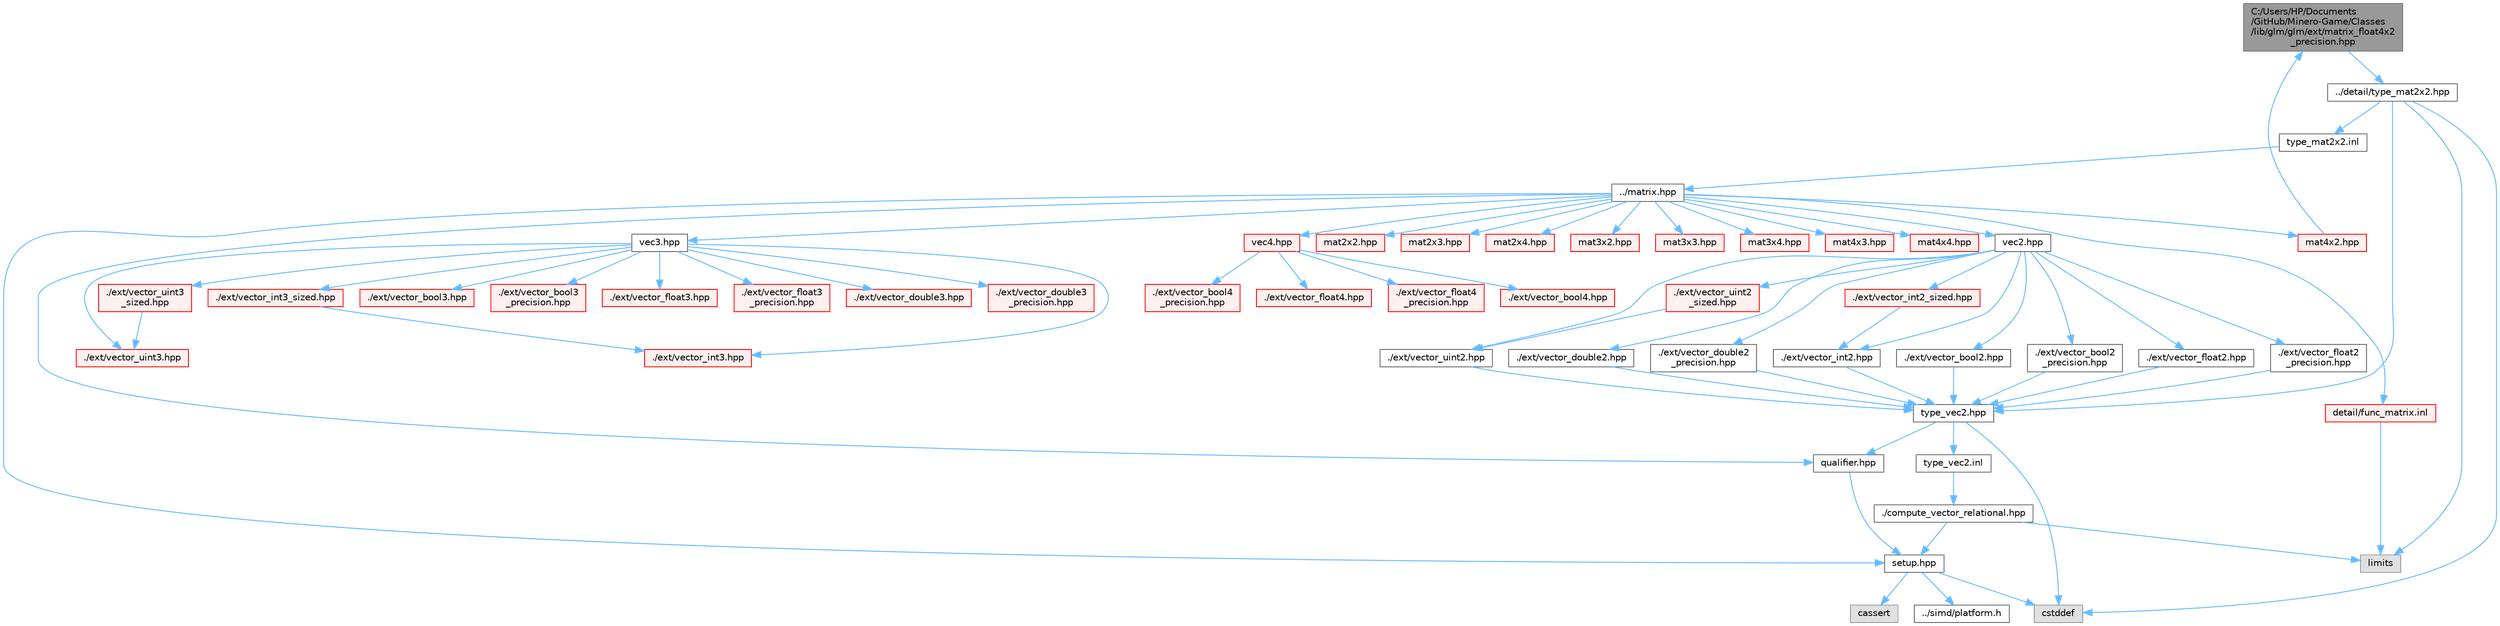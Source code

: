 digraph "C:/Users/HP/Documents/GitHub/Minero-Game/Classes/lib/glm/glm/ext/matrix_float4x2_precision.hpp"
{
 // LATEX_PDF_SIZE
  bgcolor="transparent";
  edge [fontname=Helvetica,fontsize=10,labelfontname=Helvetica,labelfontsize=10];
  node [fontname=Helvetica,fontsize=10,shape=box,height=0.2,width=0.4];
  Node1 [id="Node000001",label="C:/Users/HP/Documents\l/GitHub/Minero-Game/Classes\l/lib/glm/glm/ext/matrix_float4x2\l_precision.hpp",height=0.2,width=0.4,color="gray40", fillcolor="grey60", style="filled", fontcolor="black",tooltip=" "];
  Node1 -> Node2 [id="edge1_Node000001_Node000002",color="steelblue1",style="solid",tooltip=" "];
  Node2 [id="Node000002",label="../detail/type_mat2x2.hpp",height=0.2,width=0.4,color="grey40", fillcolor="white", style="filled",URL="$_classes_2lib_2glm_2glm_2detail_2type__mat2x2_8hpp.html",tooltip=" "];
  Node2 -> Node3 [id="edge2_Node000002_Node000003",color="steelblue1",style="solid",tooltip=" "];
  Node3 [id="Node000003",label="type_vec2.hpp",height=0.2,width=0.4,color="grey40", fillcolor="white", style="filled",URL="$_classes_2lib_2glm_2glm_2detail_2type__vec2_8hpp.html",tooltip=" "];
  Node3 -> Node4 [id="edge3_Node000003_Node000004",color="steelblue1",style="solid",tooltip=" "];
  Node4 [id="Node000004",label="qualifier.hpp",height=0.2,width=0.4,color="grey40", fillcolor="white", style="filled",URL="$_classes_2lib_2glm_2glm_2detail_2qualifier_8hpp.html",tooltip=" "];
  Node4 -> Node5 [id="edge4_Node000004_Node000005",color="steelblue1",style="solid",tooltip=" "];
  Node5 [id="Node000005",label="setup.hpp",height=0.2,width=0.4,color="grey40", fillcolor="white", style="filled",URL="$_classes_2lib_2glm_2glm_2detail_2setup_8hpp.html",tooltip=" "];
  Node5 -> Node6 [id="edge5_Node000005_Node000006",color="steelblue1",style="solid",tooltip=" "];
  Node6 [id="Node000006",label="cassert",height=0.2,width=0.4,color="grey60", fillcolor="#E0E0E0", style="filled",tooltip=" "];
  Node5 -> Node7 [id="edge6_Node000005_Node000007",color="steelblue1",style="solid",tooltip=" "];
  Node7 [id="Node000007",label="cstddef",height=0.2,width=0.4,color="grey60", fillcolor="#E0E0E0", style="filled",tooltip=" "];
  Node5 -> Node8 [id="edge7_Node000005_Node000008",color="steelblue1",style="solid",tooltip=" "];
  Node8 [id="Node000008",label="../simd/platform.h",height=0.2,width=0.4,color="grey40", fillcolor="white", style="filled",URL="$_classes_2lib_2glm_2glm_2simd_2platform_8h.html",tooltip=" "];
  Node3 -> Node7 [id="edge8_Node000003_Node000007",color="steelblue1",style="solid",tooltip=" "];
  Node3 -> Node9 [id="edge9_Node000003_Node000009",color="steelblue1",style="solid",tooltip=" "];
  Node9 [id="Node000009",label="type_vec2.inl",height=0.2,width=0.4,color="grey40", fillcolor="white", style="filled",URL="$_classes_2lib_2glm_2glm_2detail_2type__vec2_8inl.html",tooltip=" "];
  Node9 -> Node10 [id="edge10_Node000009_Node000010",color="steelblue1",style="solid",tooltip=" "];
  Node10 [id="Node000010",label="./compute_vector_relational.hpp",height=0.2,width=0.4,color="grey40", fillcolor="white", style="filled",URL="$_classes_2lib_2glm_2glm_2detail_2compute__vector__relational_8hpp.html",tooltip=" "];
  Node10 -> Node5 [id="edge11_Node000010_Node000005",color="steelblue1",style="solid",tooltip=" "];
  Node10 -> Node11 [id="edge12_Node000010_Node000011",color="steelblue1",style="solid",tooltip=" "];
  Node11 [id="Node000011",label="limits",height=0.2,width=0.4,color="grey60", fillcolor="#E0E0E0", style="filled",tooltip=" "];
  Node2 -> Node11 [id="edge13_Node000002_Node000011",color="steelblue1",style="solid",tooltip=" "];
  Node2 -> Node7 [id="edge14_Node000002_Node000007",color="steelblue1",style="solid",tooltip=" "];
  Node2 -> Node12 [id="edge15_Node000002_Node000012",color="steelblue1",style="solid",tooltip=" "];
  Node12 [id="Node000012",label="type_mat2x2.inl",height=0.2,width=0.4,color="grey40", fillcolor="white", style="filled",URL="$_classes_2lib_2glm_2glm_2detail_2type__mat2x2_8inl.html",tooltip=" "];
  Node12 -> Node13 [id="edge16_Node000012_Node000013",color="steelblue1",style="solid",tooltip=" "];
  Node13 [id="Node000013",label="../matrix.hpp",height=0.2,width=0.4,color="grey40", fillcolor="white", style="filled",URL="$_classes_2lib_2glm_2glm_2matrix_8hpp.html",tooltip=" "];
  Node13 -> Node4 [id="edge17_Node000013_Node000004",color="steelblue1",style="solid",tooltip=" "];
  Node13 -> Node5 [id="edge18_Node000013_Node000005",color="steelblue1",style="solid",tooltip=" "];
  Node13 -> Node14 [id="edge19_Node000013_Node000014",color="steelblue1",style="solid",tooltip=" "];
  Node14 [id="Node000014",label="vec2.hpp",height=0.2,width=0.4,color="grey40", fillcolor="white", style="filled",URL="$_classes_2lib_2glm_2glm_2vec2_8hpp.html",tooltip=" "];
  Node14 -> Node15 [id="edge20_Node000014_Node000015",color="steelblue1",style="solid",tooltip=" "];
  Node15 [id="Node000015",label="./ext/vector_bool2.hpp",height=0.2,width=0.4,color="grey40", fillcolor="white", style="filled",URL="$_classes_2lib_2glm_2glm_2ext_2vector__bool2_8hpp.html",tooltip=" "];
  Node15 -> Node3 [id="edge21_Node000015_Node000003",color="steelblue1",style="solid",tooltip=" "];
  Node14 -> Node16 [id="edge22_Node000014_Node000016",color="steelblue1",style="solid",tooltip=" "];
  Node16 [id="Node000016",label="./ext/vector_bool2\l_precision.hpp",height=0.2,width=0.4,color="grey40", fillcolor="white", style="filled",URL="$_classes_2lib_2glm_2glm_2ext_2vector__bool2__precision_8hpp.html",tooltip=" "];
  Node16 -> Node3 [id="edge23_Node000016_Node000003",color="steelblue1",style="solid",tooltip=" "];
  Node14 -> Node17 [id="edge24_Node000014_Node000017",color="steelblue1",style="solid",tooltip=" "];
  Node17 [id="Node000017",label="./ext/vector_float2.hpp",height=0.2,width=0.4,color="grey40", fillcolor="white", style="filled",URL="$_classes_2lib_2glm_2glm_2ext_2vector__float2_8hpp.html",tooltip=" "];
  Node17 -> Node3 [id="edge25_Node000017_Node000003",color="steelblue1",style="solid",tooltip=" "];
  Node14 -> Node18 [id="edge26_Node000014_Node000018",color="steelblue1",style="solid",tooltip=" "];
  Node18 [id="Node000018",label="./ext/vector_float2\l_precision.hpp",height=0.2,width=0.4,color="grey40", fillcolor="white", style="filled",URL="$_classes_2lib_2glm_2glm_2ext_2vector__float2__precision_8hpp.html",tooltip=" "];
  Node18 -> Node3 [id="edge27_Node000018_Node000003",color="steelblue1",style="solid",tooltip=" "];
  Node14 -> Node19 [id="edge28_Node000014_Node000019",color="steelblue1",style="solid",tooltip=" "];
  Node19 [id="Node000019",label="./ext/vector_double2.hpp",height=0.2,width=0.4,color="grey40", fillcolor="white", style="filled",URL="$_classes_2lib_2glm_2glm_2ext_2vector__double2_8hpp.html",tooltip=" "];
  Node19 -> Node3 [id="edge29_Node000019_Node000003",color="steelblue1",style="solid",tooltip=" "];
  Node14 -> Node20 [id="edge30_Node000014_Node000020",color="steelblue1",style="solid",tooltip=" "];
  Node20 [id="Node000020",label="./ext/vector_double2\l_precision.hpp",height=0.2,width=0.4,color="grey40", fillcolor="white", style="filled",URL="$_classes_2lib_2glm_2glm_2ext_2vector__double2__precision_8hpp.html",tooltip=" "];
  Node20 -> Node3 [id="edge31_Node000020_Node000003",color="steelblue1",style="solid",tooltip=" "];
  Node14 -> Node21 [id="edge32_Node000014_Node000021",color="steelblue1",style="solid",tooltip=" "];
  Node21 [id="Node000021",label="./ext/vector_int2.hpp",height=0.2,width=0.4,color="grey40", fillcolor="white", style="filled",URL="$_classes_2lib_2glm_2glm_2ext_2vector__int2_8hpp.html",tooltip=" "];
  Node21 -> Node3 [id="edge33_Node000021_Node000003",color="steelblue1",style="solid",tooltip=" "];
  Node14 -> Node22 [id="edge34_Node000014_Node000022",color="steelblue1",style="solid",tooltip=" "];
  Node22 [id="Node000022",label="./ext/vector_int2_sized.hpp",height=0.2,width=0.4,color="red", fillcolor="#FFF0F0", style="filled",URL="$_classes_2lib_2glm_2glm_2ext_2vector__int2__sized_8hpp.html",tooltip=" "];
  Node22 -> Node21 [id="edge35_Node000022_Node000021",color="steelblue1",style="solid",tooltip=" "];
  Node14 -> Node24 [id="edge36_Node000014_Node000024",color="steelblue1",style="solid",tooltip=" "];
  Node24 [id="Node000024",label="./ext/vector_uint2.hpp",height=0.2,width=0.4,color="grey40", fillcolor="white", style="filled",URL="$_classes_2lib_2glm_2glm_2ext_2vector__uint2_8hpp.html",tooltip=" "];
  Node24 -> Node3 [id="edge37_Node000024_Node000003",color="steelblue1",style="solid",tooltip=" "];
  Node14 -> Node25 [id="edge38_Node000014_Node000025",color="steelblue1",style="solid",tooltip=" "];
  Node25 [id="Node000025",label="./ext/vector_uint2\l_sized.hpp",height=0.2,width=0.4,color="red", fillcolor="#FFF0F0", style="filled",URL="$_classes_2lib_2glm_2glm_2ext_2vector__uint2__sized_8hpp.html",tooltip=" "];
  Node25 -> Node24 [id="edge39_Node000025_Node000024",color="steelblue1",style="solid",tooltip=" "];
  Node13 -> Node27 [id="edge40_Node000013_Node000027",color="steelblue1",style="solid",tooltip=" "];
  Node27 [id="Node000027",label="vec3.hpp",height=0.2,width=0.4,color="grey40", fillcolor="white", style="filled",URL="$_classes_2lib_2glm_2glm_2vec3_8hpp.html",tooltip=" "];
  Node27 -> Node28 [id="edge41_Node000027_Node000028",color="steelblue1",style="solid",tooltip=" "];
  Node28 [id="Node000028",label="./ext/vector_bool3.hpp",height=0.2,width=0.4,color="red", fillcolor="#FFF0F0", style="filled",URL="$_classes_2lib_2glm_2glm_2ext_2vector__bool3_8hpp.html",tooltip=" "];
  Node27 -> Node31 [id="edge42_Node000027_Node000031",color="steelblue1",style="solid",tooltip=" "];
  Node31 [id="Node000031",label="./ext/vector_bool3\l_precision.hpp",height=0.2,width=0.4,color="red", fillcolor="#FFF0F0", style="filled",URL="$_classes_2lib_2glm_2glm_2ext_2vector__bool3__precision_8hpp.html",tooltip=" "];
  Node27 -> Node32 [id="edge43_Node000027_Node000032",color="steelblue1",style="solid",tooltip=" "];
  Node32 [id="Node000032",label="./ext/vector_float3.hpp",height=0.2,width=0.4,color="red", fillcolor="#FFF0F0", style="filled",URL="$_classes_2lib_2glm_2glm_2ext_2vector__float3_8hpp.html",tooltip=" "];
  Node27 -> Node33 [id="edge44_Node000027_Node000033",color="steelblue1",style="solid",tooltip=" "];
  Node33 [id="Node000033",label="./ext/vector_float3\l_precision.hpp",height=0.2,width=0.4,color="red", fillcolor="#FFF0F0", style="filled",URL="$_classes_2lib_2glm_2glm_2ext_2vector__float3__precision_8hpp.html",tooltip=" "];
  Node27 -> Node34 [id="edge45_Node000027_Node000034",color="steelblue1",style="solid",tooltip=" "];
  Node34 [id="Node000034",label="./ext/vector_double3.hpp",height=0.2,width=0.4,color="red", fillcolor="#FFF0F0", style="filled",URL="$_classes_2lib_2glm_2glm_2ext_2vector__double3_8hpp.html",tooltip=" "];
  Node27 -> Node35 [id="edge46_Node000027_Node000035",color="steelblue1",style="solid",tooltip=" "];
  Node35 [id="Node000035",label="./ext/vector_double3\l_precision.hpp",height=0.2,width=0.4,color="red", fillcolor="#FFF0F0", style="filled",URL="$_classes_2lib_2glm_2glm_2ext_2vector__double3__precision_8hpp.html",tooltip=" "];
  Node27 -> Node36 [id="edge47_Node000027_Node000036",color="steelblue1",style="solid",tooltip=" "];
  Node36 [id="Node000036",label="./ext/vector_int3.hpp",height=0.2,width=0.4,color="red", fillcolor="#FFF0F0", style="filled",URL="$_classes_2lib_2glm_2glm_2ext_2vector__int3_8hpp.html",tooltip=" "];
  Node27 -> Node37 [id="edge48_Node000027_Node000037",color="steelblue1",style="solid",tooltip=" "];
  Node37 [id="Node000037",label="./ext/vector_int3_sized.hpp",height=0.2,width=0.4,color="red", fillcolor="#FFF0F0", style="filled",URL="$_classes_2lib_2glm_2glm_2ext_2vector__int3__sized_8hpp.html",tooltip=" "];
  Node37 -> Node36 [id="edge49_Node000037_Node000036",color="steelblue1",style="solid",tooltip=" "];
  Node27 -> Node38 [id="edge50_Node000027_Node000038",color="steelblue1",style="solid",tooltip=" "];
  Node38 [id="Node000038",label="./ext/vector_uint3.hpp",height=0.2,width=0.4,color="red", fillcolor="#FFF0F0", style="filled",URL="$_classes_2lib_2glm_2glm_2ext_2vector__uint3_8hpp.html",tooltip=" "];
  Node27 -> Node39 [id="edge51_Node000027_Node000039",color="steelblue1",style="solid",tooltip=" "];
  Node39 [id="Node000039",label="./ext/vector_uint3\l_sized.hpp",height=0.2,width=0.4,color="red", fillcolor="#FFF0F0", style="filled",URL="$_classes_2lib_2glm_2glm_2ext_2vector__uint3__sized_8hpp.html",tooltip=" "];
  Node39 -> Node38 [id="edge52_Node000039_Node000038",color="steelblue1",style="solid",tooltip=" "];
  Node13 -> Node40 [id="edge53_Node000013_Node000040",color="steelblue1",style="solid",tooltip=" "];
  Node40 [id="Node000040",label="vec4.hpp",height=0.2,width=0.4,color="red", fillcolor="#FFF0F0", style="filled",URL="$_classes_2lib_2glm_2glm_2vec4_8hpp.html",tooltip=" "];
  Node40 -> Node41 [id="edge54_Node000040_Node000041",color="steelblue1",style="solid",tooltip=" "];
  Node41 [id="Node000041",label="./ext/vector_bool4.hpp",height=0.2,width=0.4,color="red", fillcolor="#FFF0F0", style="filled",URL="$_classes_2lib_2glm_2glm_2ext_2vector__bool4_8hpp.html",tooltip=" "];
  Node40 -> Node44 [id="edge55_Node000040_Node000044",color="steelblue1",style="solid",tooltip=" "];
  Node44 [id="Node000044",label="./ext/vector_bool4\l_precision.hpp",height=0.2,width=0.4,color="red", fillcolor="#FFF0F0", style="filled",URL="$_classes_2lib_2glm_2glm_2ext_2vector__bool4__precision_8hpp.html",tooltip=" "];
  Node40 -> Node45 [id="edge56_Node000040_Node000045",color="steelblue1",style="solid",tooltip=" "];
  Node45 [id="Node000045",label="./ext/vector_float4.hpp",height=0.2,width=0.4,color="red", fillcolor="#FFF0F0", style="filled",URL="$_classes_2lib_2glm_2glm_2ext_2vector__float4_8hpp.html",tooltip=" "];
  Node40 -> Node46 [id="edge57_Node000040_Node000046",color="steelblue1",style="solid",tooltip=" "];
  Node46 [id="Node000046",label="./ext/vector_float4\l_precision.hpp",height=0.2,width=0.4,color="red", fillcolor="#FFF0F0", style="filled",URL="$_classes_2lib_2glm_2glm_2ext_2vector__float4__precision_8hpp.html",tooltip=" "];
  Node13 -> Node53 [id="edge58_Node000013_Node000053",color="steelblue1",style="solid",tooltip=" "];
  Node53 [id="Node000053",label="mat2x2.hpp",height=0.2,width=0.4,color="red", fillcolor="#FFF0F0", style="filled",URL="$_classes_2lib_2glm_2glm_2mat2x2_8hpp.html",tooltip=" "];
  Node13 -> Node58 [id="edge59_Node000013_Node000058",color="steelblue1",style="solid",tooltip=" "];
  Node58 [id="Node000058",label="mat2x3.hpp",height=0.2,width=0.4,color="red", fillcolor="#FFF0F0", style="filled",URL="$_classes_2lib_2glm_2glm_2mat2x3_8hpp.html",tooltip=" "];
  Node13 -> Node65 [id="edge60_Node000013_Node000065",color="steelblue1",style="solid",tooltip=" "];
  Node65 [id="Node000065",label="mat2x4.hpp",height=0.2,width=0.4,color="red", fillcolor="#FFF0F0", style="filled",URL="$_classes_2lib_2glm_2glm_2mat2x4_8hpp.html",tooltip=" "];
  Node13 -> Node72 [id="edge61_Node000013_Node000072",color="steelblue1",style="solid",tooltip=" "];
  Node72 [id="Node000072",label="mat3x2.hpp",height=0.2,width=0.4,color="red", fillcolor="#FFF0F0", style="filled",URL="$_classes_2lib_2glm_2glm_2mat3x2_8hpp.html",tooltip=" "];
  Node13 -> Node79 [id="edge62_Node000013_Node000079",color="steelblue1",style="solid",tooltip=" "];
  Node79 [id="Node000079",label="mat3x3.hpp",height=0.2,width=0.4,color="red", fillcolor="#FFF0F0", style="filled",URL="$_classes_2lib_2glm_2glm_2mat3x3_8hpp.html",tooltip=" "];
  Node13 -> Node86 [id="edge63_Node000013_Node000086",color="steelblue1",style="solid",tooltip=" "];
  Node86 [id="Node000086",label="mat3x4.hpp",height=0.2,width=0.4,color="red", fillcolor="#FFF0F0", style="filled",URL="$_classes_2lib_2glm_2glm_2mat3x4_8hpp.html",tooltip=" "];
  Node13 -> Node93 [id="edge64_Node000013_Node000093",color="steelblue1",style="solid",tooltip=" "];
  Node93 [id="Node000093",label="mat4x2.hpp",height=0.2,width=0.4,color="red", fillcolor="#FFF0F0", style="filled",URL="$_classes_2lib_2glm_2glm_2mat4x2_8hpp.html",tooltip=" "];
  Node93 -> Node1 [id="edge65_Node000093_Node000001",color="steelblue1",style="solid",tooltip=" "];
  Node13 -> Node99 [id="edge66_Node000013_Node000099",color="steelblue1",style="solid",tooltip=" "];
  Node99 [id="Node000099",label="mat4x3.hpp",height=0.2,width=0.4,color="red", fillcolor="#FFF0F0", style="filled",URL="$_classes_2lib_2glm_2glm_2mat4x3_8hpp.html",tooltip=" "];
  Node13 -> Node106 [id="edge67_Node000013_Node000106",color="steelblue1",style="solid",tooltip=" "];
  Node106 [id="Node000106",label="mat4x4.hpp",height=0.2,width=0.4,color="red", fillcolor="#FFF0F0", style="filled",URL="$_classes_2lib_2glm_2glm_2mat4x4_8hpp.html",tooltip=" "];
  Node13 -> Node113 [id="edge68_Node000013_Node000113",color="steelblue1",style="solid",tooltip=" "];
  Node113 [id="Node000113",label="detail/func_matrix.inl",height=0.2,width=0.4,color="red", fillcolor="#FFF0F0", style="filled",URL="$_classes_2lib_2glm_2glm_2detail_2func__matrix_8inl.html",tooltip=" "];
  Node113 -> Node11 [id="edge69_Node000113_Node000011",color="steelblue1",style="solid",tooltip=" "];
}
